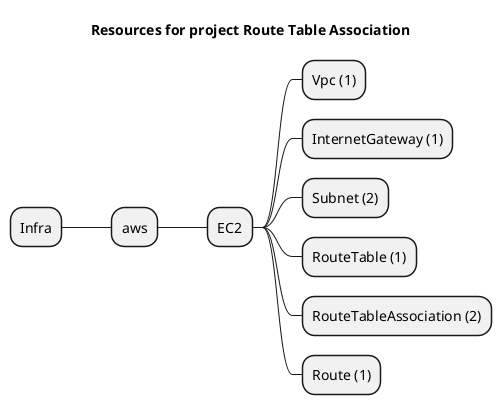@startmindmap
title Resources for project Route Table Association
skinparam monochrome true
+ Infra
++ aws
+++ EC2
++++ Vpc (1)
++++ InternetGateway (1)
++++ Subnet (2)
++++ RouteTable (1)
++++ RouteTableAssociation (2)
++++ Route (1)
@endmindmap